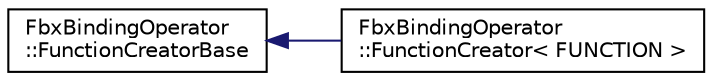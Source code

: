 digraph "クラス階層図"
{
  edge [fontname="Helvetica",fontsize="10",labelfontname="Helvetica",labelfontsize="10"];
  node [fontname="Helvetica",fontsize="10",shape=record];
  rankdir="LR";
  Node0 [label="FbxBindingOperator\l::FunctionCreatorBase",height=0.2,width=0.4,color="black", fillcolor="white", style="filled",URL="$class_fbx_binding_operator_1_1_function_creator_base.html"];
  Node0 -> Node1 [dir="back",color="midnightblue",fontsize="10",style="solid",fontname="Helvetica"];
  Node1 [label="FbxBindingOperator\l::FunctionCreator\< FUNCTION \>",height=0.2,width=0.4,color="black", fillcolor="white", style="filled",URL="$class_fbx_binding_operator_1_1_function_creator.html"];
}
